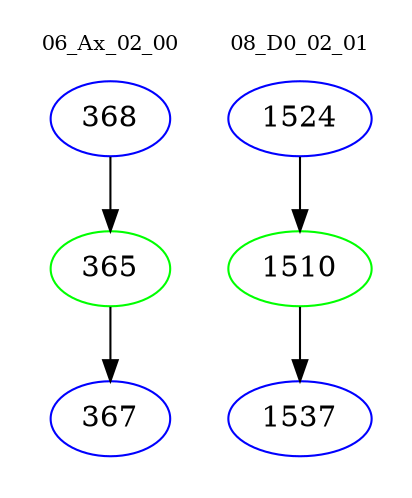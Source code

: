 digraph{
subgraph cluster_0 {
color = white
label = "06_Ax_02_00";
fontsize=10;
T0_368 [label="368", color="blue"]
T0_368 -> T0_365 [color="black"]
T0_365 [label="365", color="green"]
T0_365 -> T0_367 [color="black"]
T0_367 [label="367", color="blue"]
}
subgraph cluster_1 {
color = white
label = "08_D0_02_01";
fontsize=10;
T1_1524 [label="1524", color="blue"]
T1_1524 -> T1_1510 [color="black"]
T1_1510 [label="1510", color="green"]
T1_1510 -> T1_1537 [color="black"]
T1_1537 [label="1537", color="blue"]
}
}
